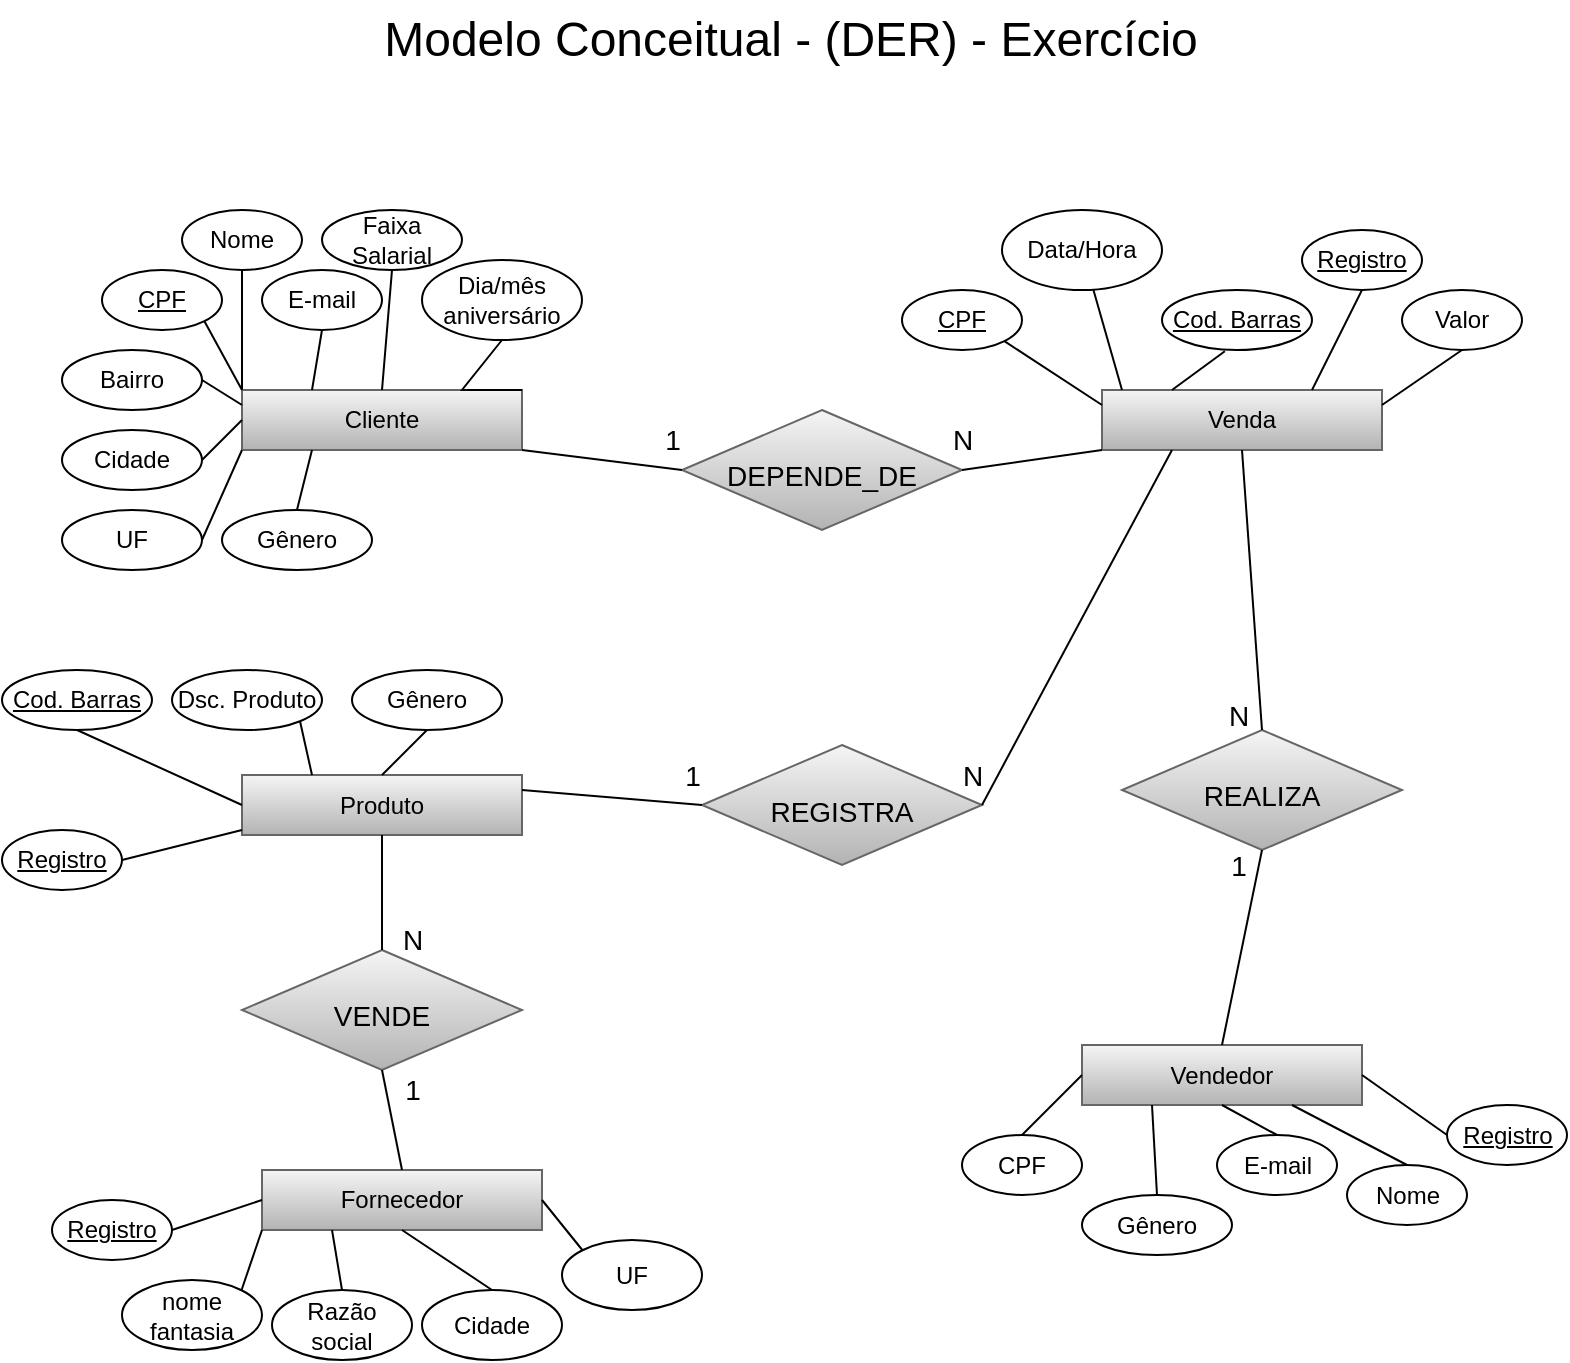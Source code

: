 <mxfile version="20.4.0" type="device"><diagram id="AAdS4sqQ0QYmk55bzfbN" name="DER"><mxGraphModel dx="1037" dy="605" grid="0" gridSize="10" guides="1" tooltips="1" connect="1" arrows="1" fold="1" page="1" pageScale="1" pageWidth="827" pageHeight="1169" math="0" shadow="0"><root><mxCell id="0"/><mxCell id="1" parent="0"/><mxCell id="HuSkWuN2e2zJXBCJvk0_-1" value="Cliente" style="rounded=0;whiteSpace=wrap;html=1;fillColor=#f5f5f5;gradientColor=#b3b3b3;strokeColor=#666666;" parent="1" vertex="1"><mxGeometry x="140" y="220" width="140" height="30" as="geometry"/></mxCell><mxCell id="HuSkWuN2e2zJXBCJvk0_-2" value="&lt;u&gt;CPF&lt;/u&gt;" style="ellipse;whiteSpace=wrap;html=1;" parent="1" vertex="1"><mxGeometry x="70" y="160" width="60" height="30" as="geometry"/></mxCell><mxCell id="HuSkWuN2e2zJXBCJvk0_-3" value="Nome" style="ellipse;whiteSpace=wrap;html=1;" parent="1" vertex="1"><mxGeometry x="110" y="130" width="60" height="30" as="geometry"/></mxCell><mxCell id="HuSkWuN2e2zJXBCJvk0_-5" value="E-mail" style="ellipse;whiteSpace=wrap;html=1;" parent="1" vertex="1"><mxGeometry x="150" y="160" width="60" height="30" as="geometry"/></mxCell><mxCell id="HuSkWuN2e2zJXBCJvk0_-6" value="Faixa Salarial" style="ellipse;whiteSpace=wrap;html=1;" parent="1" vertex="1"><mxGeometry x="180" y="130" width="70" height="30" as="geometry"/></mxCell><mxCell id="HuSkWuN2e2zJXBCJvk0_-8" value="Dia/mês aniversário" style="ellipse;whiteSpace=wrap;html=1;" parent="1" vertex="1"><mxGeometry x="230" y="155" width="80" height="40" as="geometry"/></mxCell><mxCell id="HuSkWuN2e2zJXBCJvk0_-9" value="Bairro" style="ellipse;whiteSpace=wrap;html=1;" parent="1" vertex="1"><mxGeometry x="50" y="200" width="70" height="30" as="geometry"/></mxCell><mxCell id="HuSkWuN2e2zJXBCJvk0_-10" value="Cidade" style="ellipse;whiteSpace=wrap;html=1;" parent="1" vertex="1"><mxGeometry x="50" y="240" width="70" height="30" as="geometry"/></mxCell><mxCell id="HuSkWuN2e2zJXBCJvk0_-11" value="UF" style="ellipse;whiteSpace=wrap;html=1;" parent="1" vertex="1"><mxGeometry x="50" y="280" width="70" height="30" as="geometry"/></mxCell><mxCell id="HuSkWuN2e2zJXBCJvk0_-12" value="" style="endArrow=none;html=1;rounded=0;entryX=1;entryY=1;entryDx=0;entryDy=0;exitX=0;exitY=0;exitDx=0;exitDy=0;" parent="1" source="HuSkWuN2e2zJXBCJvk0_-1" target="HuSkWuN2e2zJXBCJvk0_-2" edge="1"><mxGeometry width="50" height="50" relative="1" as="geometry"><mxPoint x="460" y="330" as="sourcePoint"/><mxPoint x="510" y="280" as="targetPoint"/></mxGeometry></mxCell><mxCell id="HuSkWuN2e2zJXBCJvk0_-13" value="" style="endArrow=none;html=1;rounded=0;entryX=0.5;entryY=1;entryDx=0;entryDy=0;exitX=0;exitY=0;exitDx=0;exitDy=0;" parent="1" source="HuSkWuN2e2zJXBCJvk0_-1" target="HuSkWuN2e2zJXBCJvk0_-3" edge="1"><mxGeometry width="50" height="50" relative="1" as="geometry"><mxPoint x="150" y="230" as="sourcePoint"/><mxPoint x="131.213" y="195.607" as="targetPoint"/></mxGeometry></mxCell><mxCell id="HuSkWuN2e2zJXBCJvk0_-14" value="" style="endArrow=none;html=1;rounded=0;entryX=0.5;entryY=1;entryDx=0;entryDy=0;exitX=0.25;exitY=0;exitDx=0;exitDy=0;" parent="1" source="HuSkWuN2e2zJXBCJvk0_-1" target="HuSkWuN2e2zJXBCJvk0_-5" edge="1"><mxGeometry width="50" height="50" relative="1" as="geometry"><mxPoint x="150" y="230" as="sourcePoint"/><mxPoint x="150" y="170" as="targetPoint"/></mxGeometry></mxCell><mxCell id="HuSkWuN2e2zJXBCJvk0_-15" value="" style="endArrow=none;html=1;rounded=0;entryX=0.5;entryY=1;entryDx=0;entryDy=0;exitX=0.5;exitY=0;exitDx=0;exitDy=0;" parent="1" source="HuSkWuN2e2zJXBCJvk0_-1" target="HuSkWuN2e2zJXBCJvk0_-6" edge="1"><mxGeometry width="50" height="50" relative="1" as="geometry"><mxPoint x="180" y="230" as="sourcePoint"/><mxPoint x="190" y="200" as="targetPoint"/></mxGeometry></mxCell><mxCell id="HuSkWuN2e2zJXBCJvk0_-17" value="" style="endArrow=none;html=1;rounded=0;entryX=0.5;entryY=1;entryDx=0;entryDy=0;exitX=1;exitY=0;exitDx=0;exitDy=0;" parent="1" source="HuSkWuN2e2zJXBCJvk0_-1" target="HuSkWuN2e2zJXBCJvk0_-8" edge="1"><mxGeometry width="50" height="50" relative="1" as="geometry"><mxPoint x="255" y="230" as="sourcePoint"/><mxPoint x="265" y="200" as="targetPoint"/><Array as="points"><mxPoint x="250" y="220"/></Array></mxGeometry></mxCell><mxCell id="HuSkWuN2e2zJXBCJvk0_-18" value="" style="endArrow=none;html=1;rounded=0;entryX=1;entryY=0.5;entryDx=0;entryDy=0;exitX=0;exitY=0.25;exitDx=0;exitDy=0;" parent="1" source="HuSkWuN2e2zJXBCJvk0_-1" target="HuSkWuN2e2zJXBCJvk0_-9" edge="1"><mxGeometry width="50" height="50" relative="1" as="geometry"><mxPoint x="290" y="230" as="sourcePoint"/><mxPoint x="330" y="180" as="targetPoint"/></mxGeometry></mxCell><mxCell id="HuSkWuN2e2zJXBCJvk0_-19" value="" style="endArrow=none;html=1;rounded=0;entryX=1;entryY=0.5;entryDx=0;entryDy=0;exitX=0;exitY=0.5;exitDx=0;exitDy=0;" parent="1" source="HuSkWuN2e2zJXBCJvk0_-1" target="HuSkWuN2e2zJXBCJvk0_-10" edge="1"><mxGeometry width="50" height="50" relative="1" as="geometry"><mxPoint x="130" y="238" as="sourcePoint"/><mxPoint x="130" y="225" as="targetPoint"/></mxGeometry></mxCell><mxCell id="HuSkWuN2e2zJXBCJvk0_-21" value="" style="endArrow=none;html=1;rounded=0;entryX=1;entryY=0.5;entryDx=0;entryDy=0;exitX=0;exitY=1;exitDx=0;exitDy=0;" parent="1" source="HuSkWuN2e2zJXBCJvk0_-1" target="HuSkWuN2e2zJXBCJvk0_-11" edge="1"><mxGeometry width="50" height="50" relative="1" as="geometry"><mxPoint x="150" y="245" as="sourcePoint"/><mxPoint x="130" y="265" as="targetPoint"/></mxGeometry></mxCell><mxCell id="HuSkWuN2e2zJXBCJvk0_-22" value="Venda" style="rounded=0;whiteSpace=wrap;html=1;fillColor=#f5f5f5;gradientColor=#b3b3b3;strokeColor=#666666;" parent="1" vertex="1"><mxGeometry x="570" y="220" width="140" height="30" as="geometry"/></mxCell><mxCell id="HuSkWuN2e2zJXBCJvk0_-23" value="Data/Hora" style="ellipse;whiteSpace=wrap;html=1;" parent="1" vertex="1"><mxGeometry x="520" y="130" width="80" height="40" as="geometry"/></mxCell><mxCell id="HuSkWuN2e2zJXBCJvk0_-24" value="&lt;u&gt;CPF&lt;/u&gt;" style="ellipse;whiteSpace=wrap;html=1;" parent="1" vertex="1"><mxGeometry x="470" y="170" width="60" height="30" as="geometry"/></mxCell><mxCell id="HuSkWuN2e2zJXBCJvk0_-25" value="Produto" style="rounded=0;whiteSpace=wrap;html=1;fillColor=#f5f5f5;gradientColor=#b3b3b3;strokeColor=#666666;" parent="1" vertex="1"><mxGeometry x="140" y="412.5" width="140" height="30" as="geometry"/></mxCell><mxCell id="HuSkWuN2e2zJXBCJvk0_-26" value="&lt;u&gt;Cod. Barras&lt;/u&gt;" style="ellipse;whiteSpace=wrap;html=1;" parent="1" vertex="1"><mxGeometry x="20" y="360" width="75" height="30" as="geometry"/></mxCell><mxCell id="HuSkWuN2e2zJXBCJvk0_-27" value="Dsc. Produto" style="ellipse;whiteSpace=wrap;html=1;" parent="1" vertex="1"><mxGeometry x="105" y="360" width="75" height="30" as="geometry"/></mxCell><mxCell id="HuSkWuN2e2zJXBCJvk0_-30" value="Gênero" style="ellipse;whiteSpace=wrap;html=1;" parent="1" vertex="1"><mxGeometry x="195" y="360" width="75" height="30" as="geometry"/></mxCell><mxCell id="HuSkWuN2e2zJXBCJvk0_-31" value="Gênero" style="ellipse;whiteSpace=wrap;html=1;" parent="1" vertex="1"><mxGeometry x="130" y="280" width="75" height="30" as="geometry"/></mxCell><mxCell id="HuSkWuN2e2zJXBCJvk0_-32" value="" style="endArrow=none;html=1;rounded=0;entryX=0.5;entryY=0;entryDx=0;entryDy=0;exitX=0.25;exitY=1;exitDx=0;exitDy=0;" parent="1" source="HuSkWuN2e2zJXBCJvk0_-1" target="HuSkWuN2e2zJXBCJvk0_-31" edge="1"><mxGeometry width="50" height="50" relative="1" as="geometry"><mxPoint x="150" y="260" as="sourcePoint"/><mxPoint x="130" y="305" as="targetPoint"/></mxGeometry></mxCell><mxCell id="HuSkWuN2e2zJXBCJvk0_-33" value="&lt;u&gt;Cod. Barras&lt;/u&gt;" style="ellipse;whiteSpace=wrap;html=1;" parent="1" vertex="1"><mxGeometry x="600" y="170" width="75" height="30" as="geometry"/></mxCell><mxCell id="HuSkWuN2e2zJXBCJvk0_-34" value="Vendedor" style="rounded=0;whiteSpace=wrap;html=1;fillColor=#f5f5f5;gradientColor=#b3b3b3;strokeColor=#666666;" parent="1" vertex="1"><mxGeometry x="560" y="547.5" width="140" height="30" as="geometry"/></mxCell><mxCell id="HuSkWuN2e2zJXBCJvk0_-35" value="CPF" style="ellipse;whiteSpace=wrap;html=1;" parent="1" vertex="1"><mxGeometry x="500" y="592.5" width="60" height="30" as="geometry"/></mxCell><mxCell id="HuSkWuN2e2zJXBCJvk0_-36" value="Nome" style="ellipse;whiteSpace=wrap;html=1;" parent="1" vertex="1"><mxGeometry x="692.5" y="607.5" width="60" height="30" as="geometry"/></mxCell><mxCell id="HuSkWuN2e2zJXBCJvk0_-37" value="E-mail" style="ellipse;whiteSpace=wrap;html=1;" parent="1" vertex="1"><mxGeometry x="627.5" y="592.5" width="60" height="30" as="geometry"/></mxCell><mxCell id="HuSkWuN2e2zJXBCJvk0_-38" value="Gênero" style="ellipse;whiteSpace=wrap;html=1;" parent="1" vertex="1"><mxGeometry x="560" y="622.5" width="75" height="30" as="geometry"/></mxCell><mxCell id="HuSkWuN2e2zJXBCJvk0_-39" value="" style="endArrow=none;html=1;rounded=0;entryX=0;entryY=0.5;entryDx=0;entryDy=0;exitX=0.5;exitY=1;exitDx=0;exitDy=0;" parent="1" source="HuSkWuN2e2zJXBCJvk0_-26" target="HuSkWuN2e2zJXBCJvk0_-25" edge="1"><mxGeometry width="50" height="50" relative="1" as="geometry"><mxPoint x="225" y="50" as="sourcePoint"/><mxPoint x="75" y="302.5" as="targetPoint"/></mxGeometry></mxCell><mxCell id="HuSkWuN2e2zJXBCJvk0_-40" value="" style="endArrow=none;html=1;rounded=0;entryX=0.25;entryY=0;entryDx=0;entryDy=0;exitX=1;exitY=1;exitDx=0;exitDy=0;" parent="1" source="HuSkWuN2e2zJXBCJvk0_-27" target="HuSkWuN2e2zJXBCJvk0_-25" edge="1"><mxGeometry width="50" height="50" relative="1" as="geometry"><mxPoint x="150" y="392.5" as="sourcePoint"/><mxPoint x="110" y="310" as="targetPoint"/></mxGeometry></mxCell><mxCell id="HuSkWuN2e2zJXBCJvk0_-41" value="" style="endArrow=none;html=1;rounded=0;entryX=0.5;entryY=0;entryDx=0;entryDy=0;exitX=0.5;exitY=1;exitDx=0;exitDy=0;" parent="1" source="HuSkWuN2e2zJXBCJvk0_-30" target="HuSkWuN2e2zJXBCJvk0_-25" edge="1"><mxGeometry width="50" height="50" relative="1" as="geometry"><mxPoint x="152.5" y="370" as="sourcePoint"/><mxPoint x="145" y="310" as="targetPoint"/></mxGeometry></mxCell><mxCell id="HuSkWuN2e2zJXBCJvk0_-42" value="" style="endArrow=none;html=1;rounded=0;entryX=0;entryY=0.5;entryDx=0;entryDy=0;exitX=0.5;exitY=0;exitDx=0;exitDy=0;" parent="1" source="HuSkWuN2e2zJXBCJvk0_-35" target="HuSkWuN2e2zJXBCJvk0_-34" edge="1"><mxGeometry width="50" height="50" relative="1" as="geometry"><mxPoint x="283.662" y="621.822" as="sourcePoint"/><mxPoint x="222.5" y="597.5" as="targetPoint"/></mxGeometry></mxCell><mxCell id="HuSkWuN2e2zJXBCJvk0_-43" value="" style="endArrow=none;html=1;rounded=0;entryX=0.25;entryY=1;entryDx=0;entryDy=0;exitX=0.5;exitY=0;exitDx=0;exitDy=0;" parent="1" source="HuSkWuN2e2zJXBCJvk0_-38" target="HuSkWuN2e2zJXBCJvk0_-34" edge="1"><mxGeometry width="50" height="50" relative="1" as="geometry"><mxPoint x="540" y="602.5" as="sourcePoint"/><mxPoint x="570" y="572.5" as="targetPoint"/></mxGeometry></mxCell><mxCell id="HuSkWuN2e2zJXBCJvk0_-44" value="" style="endArrow=none;html=1;rounded=0;entryX=0.5;entryY=1;entryDx=0;entryDy=0;exitX=0.5;exitY=0;exitDx=0;exitDy=0;" parent="1" source="HuSkWuN2e2zJXBCJvk0_-37" target="HuSkWuN2e2zJXBCJvk0_-34" edge="1"><mxGeometry width="50" height="50" relative="1" as="geometry"><mxPoint x="607.5" y="632.5" as="sourcePoint"/><mxPoint x="605" y="587.5" as="targetPoint"/></mxGeometry></mxCell><mxCell id="HuSkWuN2e2zJXBCJvk0_-45" value="" style="endArrow=none;html=1;rounded=0;entryX=0.75;entryY=1;entryDx=0;entryDy=0;exitX=0.5;exitY=0;exitDx=0;exitDy=0;" parent="1" source="HuSkWuN2e2zJXBCJvk0_-36" target="HuSkWuN2e2zJXBCJvk0_-34" edge="1"><mxGeometry width="50" height="50" relative="1" as="geometry"><mxPoint x="667.5" y="602.5" as="sourcePoint"/><mxPoint x="640" y="587.5" as="targetPoint"/></mxGeometry></mxCell><mxCell id="HuSkWuN2e2zJXBCJvk0_-46" value="&lt;u&gt;Registro&lt;/u&gt;" style="ellipse;whiteSpace=wrap;html=1;" parent="1" vertex="1"><mxGeometry x="742.5" y="577.5" width="60" height="30" as="geometry"/></mxCell><mxCell id="HuSkWuN2e2zJXBCJvk0_-48" value="" style="endArrow=none;html=1;rounded=0;entryX=1;entryY=0.5;entryDx=0;entryDy=0;exitX=0;exitY=0.5;exitDx=0;exitDy=0;" parent="1" source="HuSkWuN2e2zJXBCJvk0_-46" target="HuSkWuN2e2zJXBCJvk0_-34" edge="1"><mxGeometry width="50" height="50" relative="1" as="geometry"><mxPoint x="732.5" y="617.5" as="sourcePoint"/><mxPoint x="675" y="587.5" as="targetPoint"/></mxGeometry></mxCell><mxCell id="HuSkWuN2e2zJXBCJvk0_-49" value="&lt;u&gt;Registro&lt;/u&gt;" style="ellipse;whiteSpace=wrap;html=1;" parent="1" vertex="1"><mxGeometry x="670" y="140" width="60" height="30" as="geometry"/></mxCell><mxCell id="HuSkWuN2e2zJXBCJvk0_-50" value="Valor" style="ellipse;whiteSpace=wrap;html=1;" parent="1" vertex="1"><mxGeometry x="720" y="170" width="60" height="30" as="geometry"/></mxCell><mxCell id="HuSkWuN2e2zJXBCJvk0_-51" value="" style="endArrow=none;html=1;rounded=0;entryX=1;entryY=1;entryDx=0;entryDy=0;exitX=0;exitY=0.25;exitDx=0;exitDy=0;" parent="1" source="HuSkWuN2e2zJXBCJvk0_-22" target="HuSkWuN2e2zJXBCJvk0_-24" edge="1"><mxGeometry width="50" height="50" relative="1" as="geometry"><mxPoint x="290" y="230" as="sourcePoint"/><mxPoint x="330" y="180" as="targetPoint"/></mxGeometry></mxCell><mxCell id="HuSkWuN2e2zJXBCJvk0_-52" value="" style="endArrow=none;html=1;rounded=0;" parent="1" target="HuSkWuN2e2zJXBCJvk0_-23" edge="1"><mxGeometry width="50" height="50" relative="1" as="geometry"><mxPoint x="580" y="220" as="sourcePoint"/><mxPoint x="531.213" y="205.607" as="targetPoint"/></mxGeometry></mxCell><mxCell id="HuSkWuN2e2zJXBCJvk0_-53" value="" style="endArrow=none;html=1;rounded=0;exitX=0.25;exitY=0;exitDx=0;exitDy=0;entryX=0.419;entryY=1.02;entryDx=0;entryDy=0;entryPerimeter=0;" parent="1" source="HuSkWuN2e2zJXBCJvk0_-22" target="HuSkWuN2e2zJXBCJvk0_-33" edge="1"><mxGeometry width="50" height="50" relative="1" as="geometry"><mxPoint x="590" y="230" as="sourcePoint"/><mxPoint x="575.657" y="179.799" as="targetPoint"/></mxGeometry></mxCell><mxCell id="HuSkWuN2e2zJXBCJvk0_-54" value="" style="endArrow=none;html=1;rounded=0;entryX=0.5;entryY=1;entryDx=0;entryDy=0;exitX=0.75;exitY=0;exitDx=0;exitDy=0;" parent="1" source="HuSkWuN2e2zJXBCJvk0_-22" target="HuSkWuN2e2zJXBCJvk0_-49" edge="1"><mxGeometry width="50" height="50" relative="1" as="geometry"><mxPoint x="615" y="230" as="sourcePoint"/><mxPoint x="641.425" y="210.6" as="targetPoint"/></mxGeometry></mxCell><mxCell id="HuSkWuN2e2zJXBCJvk0_-55" value="" style="endArrow=none;html=1;rounded=0;entryX=0.5;entryY=1;entryDx=0;entryDy=0;exitX=1;exitY=0.25;exitDx=0;exitDy=0;" parent="1" source="HuSkWuN2e2zJXBCJvk0_-22" target="HuSkWuN2e2zJXBCJvk0_-50" edge="1"><mxGeometry width="50" height="50" relative="1" as="geometry"><mxPoint x="685" y="230" as="sourcePoint"/><mxPoint x="710" y="180" as="targetPoint"/></mxGeometry></mxCell><mxCell id="HuSkWuN2e2zJXBCJvk0_-56" value="&lt;font style=&quot;font-size: 24px;&quot;&gt;Modelo Conceitual - (DER) - Exercício&lt;/font&gt;" style="text;html=1;resizable=0;autosize=1;align=center;verticalAlign=middle;points=[];fillColor=none;strokeColor=none;rounded=0;" parent="1" vertex="1"><mxGeometry x="199" y="25" width="430" height="40" as="geometry"/></mxCell><mxCell id="HuSkWuN2e2zJXBCJvk0_-58" value="Fornecedor" style="rounded=0;whiteSpace=wrap;html=1;fillColor=#f5f5f5;gradientColor=#b3b3b3;strokeColor=#666666;" parent="1" vertex="1"><mxGeometry x="150" y="610" width="140" height="30" as="geometry"/></mxCell><mxCell id="HuSkWuN2e2zJXBCJvk0_-59" value="&lt;u&gt;Registro&lt;/u&gt;" style="ellipse;whiteSpace=wrap;html=1;" parent="1" vertex="1"><mxGeometry x="45" y="625" width="60" height="30" as="geometry"/></mxCell><mxCell id="HuSkWuN2e2zJXBCJvk0_-60" value="nome fantasia" style="ellipse;whiteSpace=wrap;html=1;" parent="1" vertex="1"><mxGeometry x="80" y="665" width="70" height="35" as="geometry"/></mxCell><mxCell id="HuSkWuN2e2zJXBCJvk0_-61" value="Razão social" style="ellipse;whiteSpace=wrap;html=1;" parent="1" vertex="1"><mxGeometry x="155" y="670" width="70" height="35" as="geometry"/></mxCell><mxCell id="HuSkWuN2e2zJXBCJvk0_-62" value="Cidade" style="ellipse;whiteSpace=wrap;html=1;" parent="1" vertex="1"><mxGeometry x="230" y="670" width="70" height="35" as="geometry"/></mxCell><mxCell id="HuSkWuN2e2zJXBCJvk0_-63" value="UF" style="ellipse;whiteSpace=wrap;html=1;" parent="1" vertex="1"><mxGeometry x="300" y="645" width="70" height="35" as="geometry"/></mxCell><mxCell id="HuSkWuN2e2zJXBCJvk0_-64" value="" style="endArrow=none;html=1;rounded=0;entryX=0;entryY=0.5;entryDx=0;entryDy=0;exitX=1;exitY=0.5;exitDx=0;exitDy=0;" parent="1" source="HuSkWuN2e2zJXBCJvk0_-59" target="HuSkWuN2e2zJXBCJvk0_-58" edge="1"><mxGeometry width="50" height="50" relative="1" as="geometry"><mxPoint x="77.5" y="515" as="sourcePoint"/><mxPoint x="160" y="552.5" as="targetPoint"/></mxGeometry></mxCell><mxCell id="HuSkWuN2e2zJXBCJvk0_-65" value="" style="endArrow=none;html=1;rounded=0;entryX=0;entryY=1;entryDx=0;entryDy=0;exitX=1;exitY=0;exitDx=0;exitDy=0;" parent="1" source="HuSkWuN2e2zJXBCJvk0_-60" target="HuSkWuN2e2zJXBCJvk0_-58" edge="1"><mxGeometry width="50" height="50" relative="1" as="geometry"><mxPoint x="115" y="650" as="sourcePoint"/><mxPoint x="160" y="635" as="targetPoint"/></mxGeometry></mxCell><mxCell id="HuSkWuN2e2zJXBCJvk0_-66" value="" style="endArrow=none;html=1;rounded=0;entryX=0.25;entryY=1;entryDx=0;entryDy=0;exitX=0.5;exitY=0;exitDx=0;exitDy=0;" parent="1" source="HuSkWuN2e2zJXBCJvk0_-61" target="HuSkWuN2e2zJXBCJvk0_-58" edge="1"><mxGeometry width="50" height="50" relative="1" as="geometry"><mxPoint x="150.105" y="680.306" as="sourcePoint"/><mxPoint x="160" y="650" as="targetPoint"/></mxGeometry></mxCell><mxCell id="HuSkWuN2e2zJXBCJvk0_-67" value="" style="endArrow=none;html=1;rounded=0;entryX=0.5;entryY=1;entryDx=0;entryDy=0;exitX=0.5;exitY=0;exitDx=0;exitDy=0;" parent="1" source="HuSkWuN2e2zJXBCJvk0_-62" target="HuSkWuN2e2zJXBCJvk0_-58" edge="1"><mxGeometry width="50" height="50" relative="1" as="geometry"><mxPoint x="200" y="680" as="sourcePoint"/><mxPoint x="195" y="650" as="targetPoint"/></mxGeometry></mxCell><mxCell id="HuSkWuN2e2zJXBCJvk0_-68" value="" style="endArrow=none;html=1;rounded=0;entryX=1;entryY=0.5;entryDx=0;entryDy=0;exitX=0;exitY=0;exitDx=0;exitDy=0;" parent="1" source="HuSkWuN2e2zJXBCJvk0_-63" target="HuSkWuN2e2zJXBCJvk0_-58" edge="1"><mxGeometry width="50" height="50" relative="1" as="geometry"><mxPoint x="275" y="680" as="sourcePoint"/><mxPoint x="230" y="650" as="targetPoint"/></mxGeometry></mxCell><mxCell id="HuSkWuN2e2zJXBCJvk0_-69" value="&lt;span style=&quot;font-size: 14px;&quot;&gt;DEPENDE_DE&lt;/span&gt;" style="rhombus;whiteSpace=wrap;html=1;fontSize=24;fillColor=#f5f5f5;gradientColor=#b3b3b3;strokeColor=#666666;" parent="1" vertex="1"><mxGeometry x="360" y="230" width="140" height="60" as="geometry"/></mxCell><mxCell id="HuSkWuN2e2zJXBCJvk0_-70" value="" style="endArrow=none;html=1;rounded=0;entryX=1;entryY=0.5;entryDx=0;entryDy=0;exitX=0;exitY=1;exitDx=0;exitDy=0;" parent="1" source="HuSkWuN2e2zJXBCJvk0_-22" target="HuSkWuN2e2zJXBCJvk0_-69" edge="1"><mxGeometry width="50" height="50" relative="1" as="geometry"><mxPoint x="580" y="237.5" as="sourcePoint"/><mxPoint x="531.213" y="205.607" as="targetPoint"/></mxGeometry></mxCell><mxCell id="HuSkWuN2e2zJXBCJvk0_-71" value="" style="endArrow=none;html=1;rounded=0;entryX=1;entryY=1;entryDx=0;entryDy=0;exitX=0;exitY=0.5;exitDx=0;exitDy=0;" parent="1" source="HuSkWuN2e2zJXBCJvk0_-69" target="HuSkWuN2e2zJXBCJvk0_-1" edge="1"><mxGeometry width="50" height="50" relative="1" as="geometry"><mxPoint x="580" y="260" as="sourcePoint"/><mxPoint x="494" y="270" as="targetPoint"/></mxGeometry></mxCell><mxCell id="HuSkWuN2e2zJXBCJvk0_-72" value="1" style="text;html=1;resizable=0;autosize=1;align=center;verticalAlign=middle;points=[];fillColor=none;strokeColor=none;rounded=0;fontSize=14;" parent="1" vertex="1"><mxGeometry x="340" y="230" width="30" height="30" as="geometry"/></mxCell><mxCell id="HuSkWuN2e2zJXBCJvk0_-73" value="N" style="text;html=1;resizable=0;autosize=1;align=center;verticalAlign=middle;points=[];fillColor=none;strokeColor=none;rounded=0;fontSize=14;" parent="1" vertex="1"><mxGeometry x="485" y="230" width="30" height="30" as="geometry"/></mxCell><mxCell id="HuSkWuN2e2zJXBCJvk0_-74" value="&lt;font style=&quot;font-size: 14px;&quot;&gt;REGISTRA&lt;/font&gt;" style="rhombus;whiteSpace=wrap;html=1;fontSize=24;fillColor=#f5f5f5;gradientColor=#b3b3b3;strokeColor=#666666;" parent="1" vertex="1"><mxGeometry x="370" y="397.5" width="140" height="60" as="geometry"/></mxCell><mxCell id="HuSkWuN2e2zJXBCJvk0_-75" value="" style="endArrow=none;html=1;rounded=0;entryX=1;entryY=0.5;entryDx=0;entryDy=0;exitX=0.25;exitY=1;exitDx=0;exitDy=0;" parent="1" source="HuSkWuN2e2zJXBCJvk0_-22" target="HuSkWuN2e2zJXBCJvk0_-74" edge="1"><mxGeometry width="50" height="50" relative="1" as="geometry"><mxPoint x="600" y="260" as="sourcePoint"/><mxPoint x="510" y="270" as="targetPoint"/></mxGeometry></mxCell><mxCell id="HuSkWuN2e2zJXBCJvk0_-76" value="" style="endArrow=none;html=1;rounded=0;entryX=1;entryY=0.25;entryDx=0;entryDy=0;exitX=0;exitY=0.5;exitDx=0;exitDy=0;" parent="1" source="HuSkWuN2e2zJXBCJvk0_-74" target="HuSkWuN2e2zJXBCJvk0_-25" edge="1"><mxGeometry width="50" height="50" relative="1" as="geometry"><mxPoint x="615" y="260" as="sourcePoint"/><mxPoint x="520" y="370" as="targetPoint"/></mxGeometry></mxCell><mxCell id="HuSkWuN2e2zJXBCJvk0_-77" value="1" style="text;html=1;resizable=0;autosize=1;align=center;verticalAlign=middle;points=[];fillColor=none;strokeColor=none;rounded=0;fontSize=14;" parent="1" vertex="1"><mxGeometry x="350" y="397.5" width="30" height="30" as="geometry"/></mxCell><mxCell id="HuSkWuN2e2zJXBCJvk0_-78" value="N" style="text;html=1;resizable=0;autosize=1;align=center;verticalAlign=middle;points=[];fillColor=none;strokeColor=none;rounded=0;fontSize=14;" parent="1" vertex="1"><mxGeometry x="490" y="397.5" width="30" height="30" as="geometry"/></mxCell><mxCell id="HuSkWuN2e2zJXBCJvk0_-79" value="&lt;font style=&quot;font-size: 14px;&quot;&gt;VENDE&lt;/font&gt;" style="rhombus;whiteSpace=wrap;html=1;fontSize=24;fillColor=#f5f5f5;gradientColor=#b3b3b3;strokeColor=#666666;" parent="1" vertex="1"><mxGeometry x="140" y="500" width="140" height="60" as="geometry"/></mxCell><mxCell id="HuSkWuN2e2zJXBCJvk0_-80" value="" style="endArrow=none;html=1;rounded=0;entryX=0.5;entryY=1;entryDx=0;entryDy=0;exitX=0.5;exitY=0;exitDx=0;exitDy=0;" parent="1" source="HuSkWuN2e2zJXBCJvk0_-79" target="HuSkWuN2e2zJXBCJvk0_-25" edge="1"><mxGeometry width="50" height="50" relative="1" as="geometry"><mxPoint x="380" y="437.5" as="sourcePoint"/><mxPoint x="290" y="430" as="targetPoint"/></mxGeometry></mxCell><mxCell id="HuSkWuN2e2zJXBCJvk0_-82" value="" style="endArrow=none;html=1;rounded=0;entryX=0.5;entryY=1;entryDx=0;entryDy=0;exitX=0.5;exitY=0;exitDx=0;exitDy=0;" parent="1" source="HuSkWuN2e2zJXBCJvk0_-58" target="HuSkWuN2e2zJXBCJvk0_-79" edge="1"><mxGeometry width="50" height="50" relative="1" as="geometry"><mxPoint x="220" y="490" as="sourcePoint"/><mxPoint x="220" y="452.5" as="targetPoint"/></mxGeometry></mxCell><mxCell id="HuSkWuN2e2zJXBCJvk0_-83" value="1" style="text;html=1;resizable=0;autosize=1;align=center;verticalAlign=middle;points=[];fillColor=none;strokeColor=none;rounded=0;fontSize=14;" parent="1" vertex="1"><mxGeometry x="210" y="555" width="30" height="30" as="geometry"/></mxCell><mxCell id="HuSkWuN2e2zJXBCJvk0_-84" value="N" style="text;html=1;resizable=0;autosize=1;align=center;verticalAlign=middle;points=[];fillColor=none;strokeColor=none;rounded=0;fontSize=14;" parent="1" vertex="1"><mxGeometry x="210" y="480" width="30" height="30" as="geometry"/></mxCell><mxCell id="HuSkWuN2e2zJXBCJvk0_-85" value="&lt;u&gt;Registro&lt;/u&gt;" style="ellipse;whiteSpace=wrap;html=1;" parent="1" vertex="1"><mxGeometry x="20" y="440" width="60" height="30" as="geometry"/></mxCell><mxCell id="HuSkWuN2e2zJXBCJvk0_-86" value="" style="endArrow=none;html=1;rounded=0;exitX=1;exitY=0.5;exitDx=0;exitDy=0;" parent="1" source="HuSkWuN2e2zJXBCJvk0_-85" edge="1"><mxGeometry width="50" height="50" relative="1" as="geometry"><mxPoint x="67.5" y="400" as="sourcePoint"/><mxPoint x="140" y="440" as="targetPoint"/></mxGeometry></mxCell><mxCell id="HuSkWuN2e2zJXBCJvk0_-87" value="&lt;font style=&quot;font-size: 14px;&quot;&gt;REALIZA&lt;/font&gt;" style="rhombus;whiteSpace=wrap;html=1;fontSize=24;fillColor=#f5f5f5;gradientColor=#b3b3b3;strokeColor=#666666;" parent="1" vertex="1"><mxGeometry x="580" y="390" width="140" height="60" as="geometry"/></mxCell><mxCell id="HuSkWuN2e2zJXBCJvk0_-88" value="" style="endArrow=none;html=1;rounded=0;entryX=0.5;entryY=0;entryDx=0;entryDy=0;exitX=0.5;exitY=1;exitDx=0;exitDy=0;" parent="1" source="HuSkWuN2e2zJXBCJvk0_-87" target="HuSkWuN2e2zJXBCJvk0_-34" edge="1"><mxGeometry width="50" height="50" relative="1" as="geometry"><mxPoint x="615" y="260" as="sourcePoint"/><mxPoint x="520" y="437.5" as="targetPoint"/></mxGeometry></mxCell><mxCell id="HuSkWuN2e2zJXBCJvk0_-89" value="" style="endArrow=none;html=1;rounded=0;entryX=0.5;entryY=0;entryDx=0;entryDy=0;exitX=0.5;exitY=1;exitDx=0;exitDy=0;" parent="1" source="HuSkWuN2e2zJXBCJvk0_-22" target="HuSkWuN2e2zJXBCJvk0_-87" edge="1"><mxGeometry width="50" height="50" relative="1" as="geometry"><mxPoint x="660" y="460" as="sourcePoint"/><mxPoint x="640" y="557.5" as="targetPoint"/></mxGeometry></mxCell><mxCell id="HuSkWuN2e2zJXBCJvk0_-90" value="1" style="text;html=1;resizable=0;autosize=1;align=center;verticalAlign=middle;points=[];fillColor=none;strokeColor=none;rounded=0;fontSize=14;" parent="1" vertex="1"><mxGeometry x="622.5" y="442.5" width="30" height="30" as="geometry"/></mxCell><mxCell id="HuSkWuN2e2zJXBCJvk0_-91" value="N" style="text;html=1;resizable=0;autosize=1;align=center;verticalAlign=middle;points=[];fillColor=none;strokeColor=none;rounded=0;fontSize=14;" parent="1" vertex="1"><mxGeometry x="622.5" y="367.5" width="30" height="30" as="geometry"/></mxCell></root></mxGraphModel></diagram></mxfile>